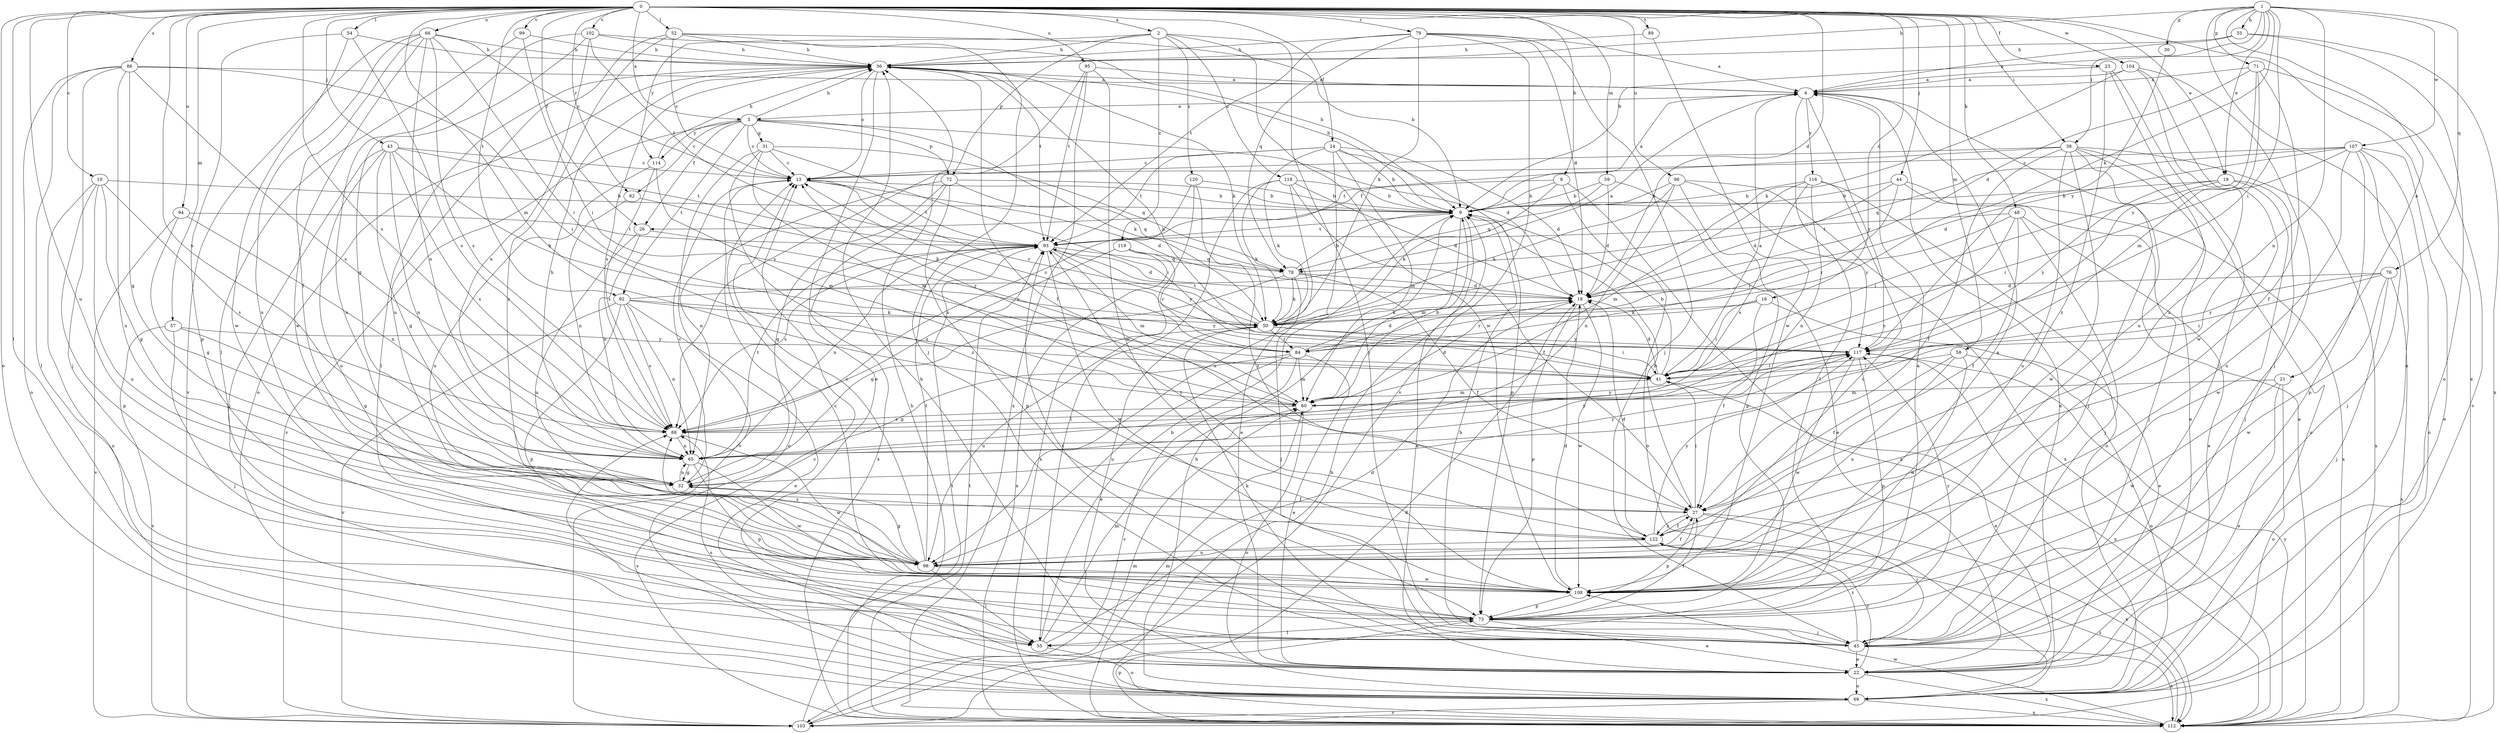 strict digraph  {
0;
1;
2;
3;
4;
8;
9;
10;
13;
16;
18;
19;
21;
22;
23;
24;
26;
27;
30;
31;
32;
33;
36;
38;
41;
43;
44;
45;
48;
50;
52;
54;
55;
57;
58;
59;
60;
65;
66;
69;
71;
72;
73;
76;
78;
79;
82;
84;
86;
88;
89;
92;
93;
94;
95;
96;
98;
99;
102;
103;
104;
107;
108;
112;
114;
116;
117;
118;
119;
120;
122;
0 -> 2  [label=a];
0 -> 3  [label=a];
0 -> 8  [label=b];
0 -> 10  [label=c];
0 -> 16  [label=d];
0 -> 18  [label=d];
0 -> 19  [label=e];
0 -> 23  [label=f];
0 -> 24  [label=f];
0 -> 26  [label=f];
0 -> 38  [label=i];
0 -> 43  [label=j];
0 -> 44  [label=j];
0 -> 48  [label=k];
0 -> 52  [label=l];
0 -> 54  [label=l];
0 -> 55  [label=l];
0 -> 57  [label=m];
0 -> 58  [label=m];
0 -> 59  [label=m];
0 -> 60  [label=m];
0 -> 65  [label=n];
0 -> 66  [label=o];
0 -> 69  [label=o];
0 -> 79  [label=r];
0 -> 82  [label=r];
0 -> 86  [label=s];
0 -> 88  [label=s];
0 -> 89  [label=t];
0 -> 92  [label=t];
0 -> 94  [label=u];
0 -> 95  [label=u];
0 -> 96  [label=u];
0 -> 98  [label=u];
0 -> 99  [label=v];
0 -> 102  [label=v];
0 -> 104  [label=w];
0 -> 112  [label=x];
1 -> 9  [label=b];
1 -> 19  [label=e];
1 -> 21  [label=e];
1 -> 30  [label=g];
1 -> 33  [label=h];
1 -> 36  [label=h];
1 -> 38  [label=i];
1 -> 41  [label=i];
1 -> 50  [label=k];
1 -> 65  [label=n];
1 -> 69  [label=o];
1 -> 71  [label=p];
1 -> 76  [label=q];
1 -> 107  [label=w];
2 -> 36  [label=h];
2 -> 45  [label=j];
2 -> 72  [label=p];
2 -> 108  [label=w];
2 -> 114  [label=y];
2 -> 118  [label=z];
2 -> 119  [label=z];
2 -> 120  [label=z];
3 -> 13  [label=c];
3 -> 18  [label=d];
3 -> 26  [label=f];
3 -> 31  [label=g];
3 -> 36  [label=h];
3 -> 50  [label=k];
3 -> 72  [label=p];
3 -> 82  [label=r];
3 -> 92  [label=t];
3 -> 103  [label=v];
3 -> 114  [label=y];
4 -> 3  [label=a];
4 -> 55  [label=l];
4 -> 116  [label=y];
4 -> 117  [label=y];
8 -> 9  [label=b];
8 -> 26  [label=f];
8 -> 50  [label=k];
8 -> 69  [label=o];
8 -> 112  [label=x];
9 -> 4  [label=a];
9 -> 22  [label=e];
9 -> 60  [label=m];
9 -> 93  [label=t];
10 -> 9  [label=b];
10 -> 32  [label=g];
10 -> 69  [label=o];
10 -> 73  [label=p];
10 -> 88  [label=s];
10 -> 98  [label=u];
13 -> 9  [label=b];
13 -> 18  [label=d];
13 -> 69  [label=o];
13 -> 93  [label=t];
16 -> 22  [label=e];
16 -> 27  [label=f];
16 -> 41  [label=i];
16 -> 50  [label=k];
16 -> 84  [label=r];
18 -> 50  [label=k];
18 -> 73  [label=p];
18 -> 108  [label=w];
19 -> 9  [label=b];
19 -> 41  [label=i];
19 -> 45  [label=j];
19 -> 108  [label=w];
19 -> 117  [label=y];
21 -> 22  [label=e];
21 -> 60  [label=m];
21 -> 69  [label=o];
21 -> 108  [label=w];
22 -> 36  [label=h];
22 -> 69  [label=o];
22 -> 88  [label=s];
22 -> 112  [label=x];
22 -> 122  [label=z];
23 -> 4  [label=a];
23 -> 45  [label=j];
23 -> 98  [label=u];
23 -> 122  [label=z];
24 -> 9  [label=b];
24 -> 13  [label=c];
24 -> 18  [label=d];
24 -> 50  [label=k];
24 -> 60  [label=m];
24 -> 73  [label=p];
24 -> 93  [label=t];
24 -> 98  [label=u];
26 -> 65  [label=n];
26 -> 84  [label=r];
26 -> 98  [label=u];
27 -> 9  [label=b];
27 -> 41  [label=i];
27 -> 45  [label=j];
27 -> 73  [label=p];
27 -> 112  [label=x];
27 -> 122  [label=z];
30 -> 117  [label=y];
31 -> 13  [label=c];
31 -> 41  [label=i];
31 -> 60  [label=m];
31 -> 78  [label=q];
31 -> 103  [label=v];
31 -> 122  [label=z];
32 -> 13  [label=c];
32 -> 27  [label=f];
32 -> 65  [label=n];
32 -> 117  [label=y];
33 -> 4  [label=a];
33 -> 36  [label=h];
33 -> 69  [label=o];
33 -> 112  [label=x];
36 -> 4  [label=a];
36 -> 9  [label=b];
36 -> 13  [label=c];
36 -> 22  [label=e];
36 -> 27  [label=f];
36 -> 50  [label=k];
36 -> 55  [label=l];
36 -> 69  [label=o];
36 -> 88  [label=s];
36 -> 93  [label=t];
38 -> 13  [label=c];
38 -> 22  [label=e];
38 -> 27  [label=f];
38 -> 45  [label=j];
38 -> 69  [label=o];
38 -> 93  [label=t];
38 -> 98  [label=u];
38 -> 108  [label=w];
38 -> 112  [label=x];
41 -> 4  [label=a];
41 -> 9  [label=b];
41 -> 18  [label=d];
41 -> 22  [label=e];
41 -> 36  [label=h];
41 -> 60  [label=m];
43 -> 13  [label=c];
43 -> 32  [label=g];
43 -> 45  [label=j];
43 -> 50  [label=k];
43 -> 65  [label=n];
43 -> 88  [label=s];
43 -> 93  [label=t];
43 -> 98  [label=u];
44 -> 9  [label=b];
44 -> 18  [label=d];
44 -> 45  [label=j];
44 -> 84  [label=r];
44 -> 112  [label=x];
45 -> 9  [label=b];
45 -> 22  [label=e];
45 -> 50  [label=k];
45 -> 93  [label=t];
45 -> 112  [label=x];
45 -> 122  [label=z];
48 -> 22  [label=e];
48 -> 27  [label=f];
48 -> 45  [label=j];
48 -> 84  [label=r];
48 -> 88  [label=s];
48 -> 93  [label=t];
50 -> 13  [label=c];
50 -> 22  [label=e];
50 -> 41  [label=i];
50 -> 84  [label=r];
50 -> 93  [label=t];
50 -> 98  [label=u];
50 -> 117  [label=y];
52 -> 9  [label=b];
52 -> 13  [label=c];
52 -> 36  [label=h];
52 -> 45  [label=j];
52 -> 98  [label=u];
52 -> 122  [label=z];
54 -> 36  [label=h];
54 -> 73  [label=p];
54 -> 88  [label=s];
54 -> 108  [label=w];
55 -> 9  [label=b];
55 -> 18  [label=d];
55 -> 60  [label=m];
55 -> 69  [label=o];
57 -> 32  [label=g];
57 -> 45  [label=j];
57 -> 103  [label=v];
57 -> 117  [label=y];
58 -> 27  [label=f];
58 -> 41  [label=i];
58 -> 69  [label=o];
58 -> 98  [label=u];
58 -> 108  [label=w];
59 -> 9  [label=b];
59 -> 18  [label=d];
59 -> 22  [label=e];
59 -> 78  [label=q];
60 -> 9  [label=b];
60 -> 13  [label=c];
60 -> 18  [label=d];
60 -> 69  [label=o];
60 -> 88  [label=s];
65 -> 32  [label=g];
65 -> 36  [label=h];
65 -> 73  [label=p];
65 -> 93  [label=t];
65 -> 108  [label=w];
65 -> 117  [label=y];
66 -> 13  [label=c];
66 -> 27  [label=f];
66 -> 36  [label=h];
66 -> 41  [label=i];
66 -> 65  [label=n];
66 -> 88  [label=s];
66 -> 98  [label=u];
66 -> 103  [label=v];
66 -> 108  [label=w];
69 -> 4  [label=a];
69 -> 9  [label=b];
69 -> 88  [label=s];
69 -> 103  [label=v];
69 -> 112  [label=x];
71 -> 4  [label=a];
71 -> 18  [label=d];
71 -> 27  [label=f];
71 -> 60  [label=m];
71 -> 103  [label=v];
71 -> 117  [label=y];
72 -> 9  [label=b];
72 -> 32  [label=g];
72 -> 65  [label=n];
72 -> 73  [label=p];
72 -> 78  [label=q];
72 -> 112  [label=x];
73 -> 4  [label=a];
73 -> 13  [label=c];
73 -> 22  [label=e];
73 -> 27  [label=f];
73 -> 45  [label=j];
73 -> 55  [label=l];
73 -> 117  [label=y];
76 -> 18  [label=d];
76 -> 41  [label=i];
76 -> 45  [label=j];
76 -> 108  [label=w];
76 -> 112  [label=x];
76 -> 117  [label=y];
78 -> 9  [label=b];
78 -> 18  [label=d];
78 -> 27  [label=f];
78 -> 32  [label=g];
78 -> 45  [label=j];
78 -> 50  [label=k];
79 -> 4  [label=a];
79 -> 18  [label=d];
79 -> 36  [label=h];
79 -> 45  [label=j];
79 -> 50  [label=k];
79 -> 78  [label=q];
79 -> 93  [label=t];
79 -> 103  [label=v];
82 -> 50  [label=k];
82 -> 65  [label=n];
84 -> 13  [label=c];
84 -> 18  [label=d];
84 -> 22  [label=e];
84 -> 32  [label=g];
84 -> 60  [label=m];
84 -> 98  [label=u];
84 -> 103  [label=v];
86 -> 4  [label=a];
86 -> 32  [label=g];
86 -> 41  [label=i];
86 -> 45  [label=j];
86 -> 55  [label=l];
86 -> 69  [label=o];
86 -> 88  [label=s];
86 -> 98  [label=u];
88 -> 65  [label=n];
88 -> 108  [label=w];
88 -> 117  [label=y];
89 -> 36  [label=h];
89 -> 108  [label=w];
92 -> 4  [label=a];
92 -> 22  [label=e];
92 -> 50  [label=k];
92 -> 65  [label=n];
92 -> 73  [label=p];
92 -> 88  [label=s];
92 -> 103  [label=v];
92 -> 117  [label=y];
93 -> 18  [label=d];
93 -> 60  [label=m];
93 -> 65  [label=n];
93 -> 78  [label=q];
93 -> 88  [label=s];
93 -> 108  [label=w];
93 -> 117  [label=y];
94 -> 32  [label=g];
94 -> 65  [label=n];
94 -> 93  [label=t];
94 -> 103  [label=v];
95 -> 4  [label=a];
95 -> 88  [label=s];
95 -> 93  [label=t];
95 -> 108  [label=w];
95 -> 112  [label=x];
96 -> 9  [label=b];
96 -> 50  [label=k];
96 -> 65  [label=n];
96 -> 73  [label=p];
96 -> 112  [label=x];
96 -> 117  [label=y];
98 -> 13  [label=c];
98 -> 27  [label=f];
98 -> 32  [label=g];
98 -> 55  [label=l];
98 -> 88  [label=s];
98 -> 93  [label=t];
98 -> 108  [label=w];
99 -> 36  [label=h];
99 -> 41  [label=i];
99 -> 55  [label=l];
102 -> 9  [label=b];
102 -> 32  [label=g];
102 -> 36  [label=h];
102 -> 65  [label=n];
102 -> 93  [label=t];
102 -> 98  [label=u];
103 -> 18  [label=d];
103 -> 60  [label=m];
103 -> 93  [label=t];
104 -> 4  [label=a];
104 -> 45  [label=j];
104 -> 50  [label=k];
104 -> 108  [label=w];
104 -> 122  [label=z];
107 -> 13  [label=c];
107 -> 18  [label=d];
107 -> 22  [label=e];
107 -> 41  [label=i];
107 -> 45  [label=j];
107 -> 69  [label=o];
107 -> 73  [label=p];
107 -> 78  [label=q];
107 -> 98  [label=u];
108 -> 4  [label=a];
108 -> 18  [label=d];
108 -> 73  [label=p];
112 -> 4  [label=a];
112 -> 9  [label=b];
112 -> 13  [label=c];
112 -> 36  [label=h];
112 -> 60  [label=m];
112 -> 73  [label=p];
112 -> 93  [label=t];
112 -> 108  [label=w];
112 -> 117  [label=y];
112 -> 122  [label=z];
114 -> 36  [label=h];
114 -> 60  [label=m];
114 -> 88  [label=s];
114 -> 98  [label=u];
116 -> 9  [label=b];
116 -> 60  [label=m];
116 -> 65  [label=n];
116 -> 69  [label=o];
116 -> 88  [label=s];
116 -> 98  [label=u];
117 -> 41  [label=i];
117 -> 73  [label=p];
117 -> 108  [label=w];
117 -> 112  [label=x];
118 -> 9  [label=b];
118 -> 18  [label=d];
118 -> 22  [label=e];
118 -> 27  [label=f];
118 -> 50  [label=k];
118 -> 55  [label=l];
119 -> 78  [label=q];
119 -> 84  [label=r];
119 -> 88  [label=s];
119 -> 112  [label=x];
120 -> 9  [label=b];
120 -> 88  [label=s];
120 -> 112  [label=x];
120 -> 122  [label=z];
122 -> 18  [label=d];
122 -> 27  [label=f];
122 -> 93  [label=t];
122 -> 98  [label=u];
122 -> 117  [label=y];
}
